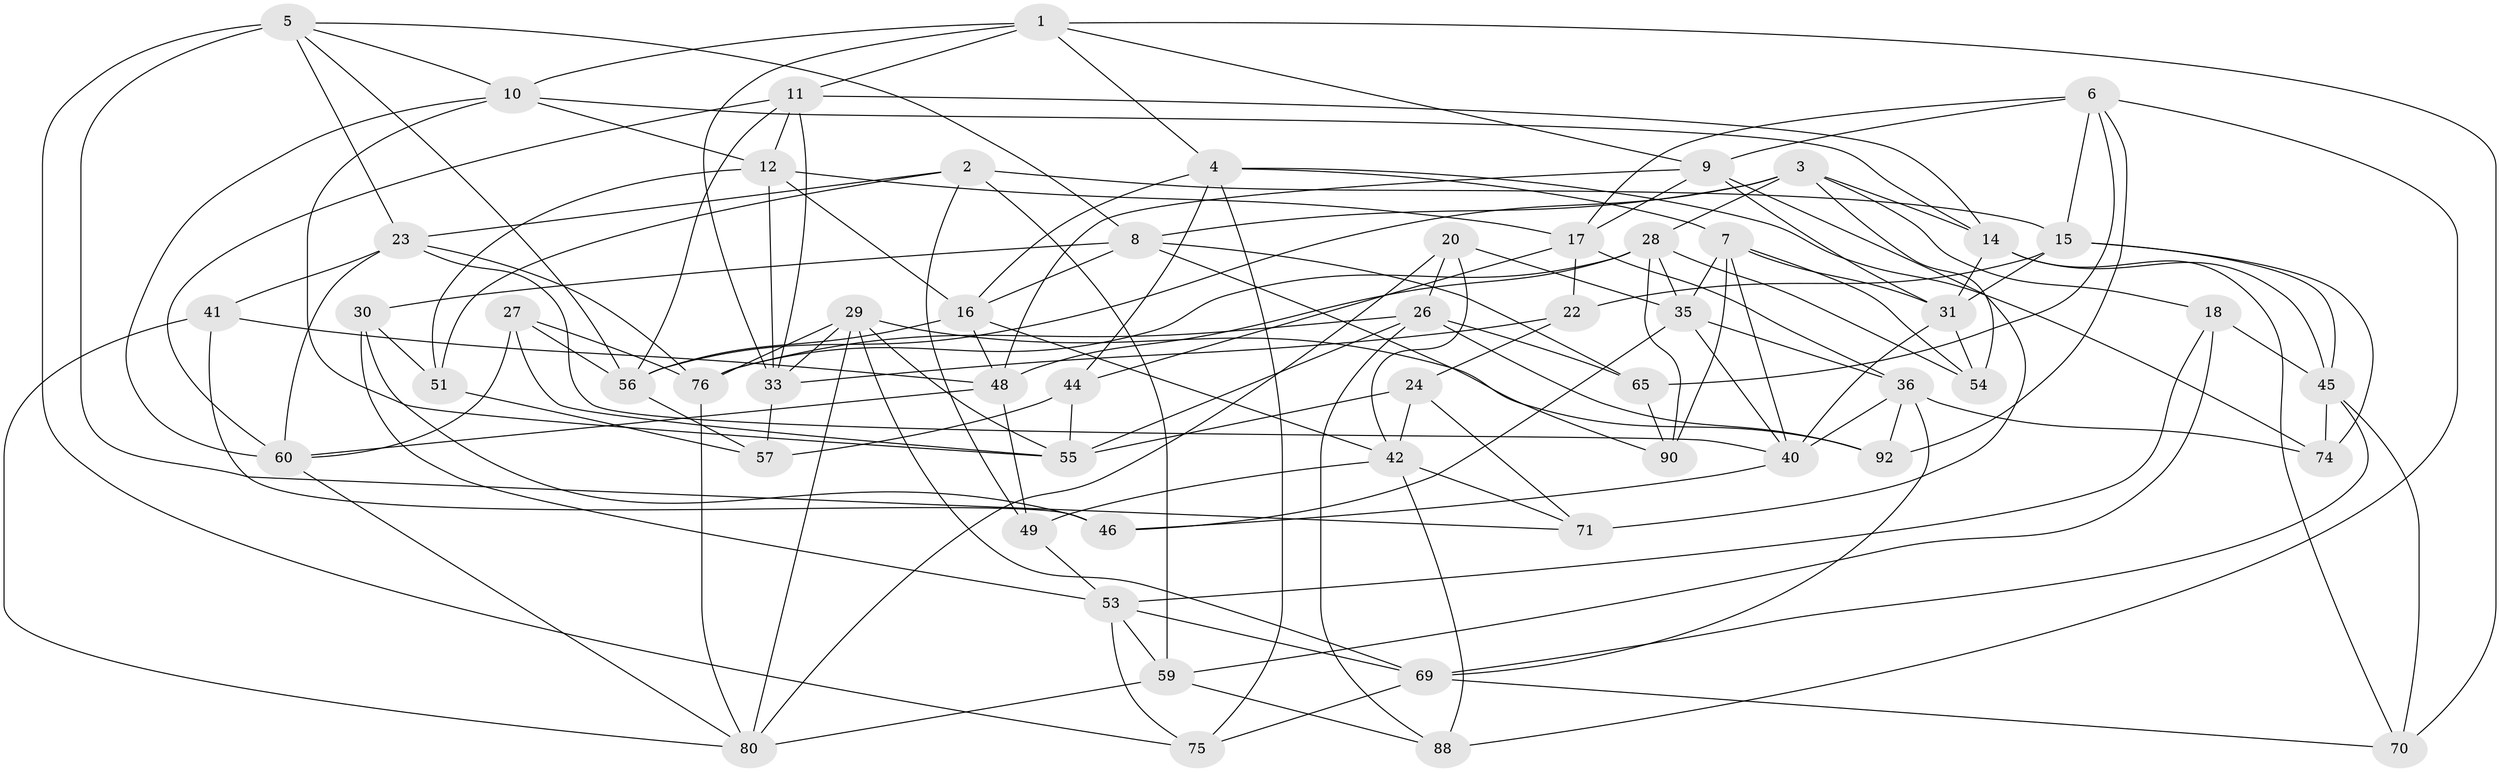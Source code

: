 // original degree distribution, {4: 1.0}
// Generated by graph-tools (version 1.1) at 2025/42/03/06/25 10:42:17]
// undirected, 57 vertices, 149 edges
graph export_dot {
graph [start="1"]
  node [color=gray90,style=filled];
  1 [super="+38"];
  2 [super="+39"];
  3 [super="+43"];
  4 [super="+13"];
  5 [super="+81"];
  6 [super="+67"];
  7 [super="+89"];
  8 [super="+93"];
  9 [super="+19"];
  10 [super="+25"];
  11 [super="+32"];
  12 [super="+52"];
  14 [super="+83"];
  15 [super="+37"];
  16 [super="+78"];
  17 [super="+21"];
  18;
  20;
  22;
  23 [super="+34"];
  24;
  26 [super="+47"];
  27;
  28 [super="+62"];
  29 [super="+58"];
  30;
  31 [super="+66"];
  33 [super="+87"];
  35 [super="+61"];
  36 [super="+50"];
  40 [super="+79"];
  41;
  42 [super="+68"];
  44;
  45 [super="+91"];
  46;
  48 [super="+86"];
  49;
  51;
  53 [super="+64"];
  54;
  55 [super="+77"];
  56 [super="+72"];
  57;
  59 [super="+73"];
  60 [super="+63"];
  65;
  69 [super="+84"];
  70;
  71;
  74;
  75;
  76 [super="+85"];
  80 [super="+82"];
  88;
  90;
  92;
  1 -- 9;
  1 -- 4;
  1 -- 70;
  1 -- 33;
  1 -- 11;
  1 -- 10;
  2 -- 59 [weight=2];
  2 -- 15;
  2 -- 49;
  2 -- 51;
  2 -- 23;
  3 -- 18;
  3 -- 14;
  3 -- 54;
  3 -- 28;
  3 -- 8;
  3 -- 56;
  4 -- 44;
  4 -- 74;
  4 -- 16;
  4 -- 75;
  4 -- 7;
  5 -- 75;
  5 -- 71;
  5 -- 56;
  5 -- 23;
  5 -- 8;
  5 -- 10;
  6 -- 9;
  6 -- 88;
  6 -- 65;
  6 -- 92;
  6 -- 17;
  6 -- 15;
  7 -- 54;
  7 -- 90;
  7 -- 31;
  7 -- 35;
  7 -- 40;
  8 -- 65;
  8 -- 90;
  8 -- 16;
  8 -- 30;
  9 -- 48;
  9 -- 71;
  9 -- 17;
  9 -- 31;
  10 -- 12;
  10 -- 14;
  10 -- 55;
  10 -- 60;
  11 -- 14;
  11 -- 56;
  11 -- 60;
  11 -- 12;
  11 -- 33;
  12 -- 51;
  12 -- 17;
  12 -- 33;
  12 -- 16;
  14 -- 70;
  14 -- 45;
  14 -- 31;
  15 -- 74;
  15 -- 22;
  15 -- 45;
  15 -- 31;
  16 -- 42;
  16 -- 56;
  16 -- 48;
  17 -- 36;
  17 -- 22;
  17 -- 44;
  18 -- 59;
  18 -- 45;
  18 -- 53;
  20 -- 26;
  20 -- 42;
  20 -- 35;
  20 -- 80;
  22 -- 24;
  22 -- 33;
  23 -- 60;
  23 -- 41;
  23 -- 40;
  23 -- 76;
  24 -- 42;
  24 -- 71;
  24 -- 55;
  26 -- 92;
  26 -- 88;
  26 -- 65;
  26 -- 76;
  26 -- 55;
  27 -- 56;
  27 -- 76;
  27 -- 60;
  27 -- 55;
  28 -- 54;
  28 -- 35;
  28 -- 76;
  28 -- 90;
  28 -- 48;
  29 -- 55;
  29 -- 33;
  29 -- 92;
  29 -- 80;
  29 -- 69;
  29 -- 76;
  30 -- 51;
  30 -- 46;
  30 -- 53;
  31 -- 54;
  31 -- 40;
  33 -- 57;
  35 -- 46;
  35 -- 36;
  35 -- 40;
  36 -- 92;
  36 -- 74;
  36 -- 40;
  36 -- 69;
  40 -- 46;
  41 -- 48;
  41 -- 46;
  41 -- 80;
  42 -- 88;
  42 -- 49;
  42 -- 71;
  44 -- 57;
  44 -- 55;
  45 -- 70;
  45 -- 74;
  45 -- 69;
  48 -- 49;
  48 -- 60;
  49 -- 53;
  51 -- 57;
  53 -- 59;
  53 -- 69;
  53 -- 75;
  56 -- 57;
  59 -- 80;
  59 -- 88;
  60 -- 80;
  65 -- 90;
  69 -- 75;
  69 -- 70;
  76 -- 80;
}
